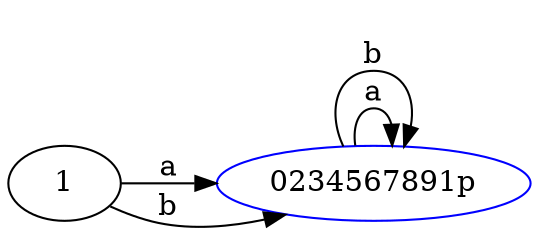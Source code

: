 digraph {
	rankdir=LR
	"0234567891p" [color=blue]
	"0234567891p" -> "0234567891p" [label=a]
	"0234567891p" -> "0234567891p" [label=b]
	1
	1 -> "0234567891p" [label=a]
	1 -> "0234567891p" [label=b]
}
